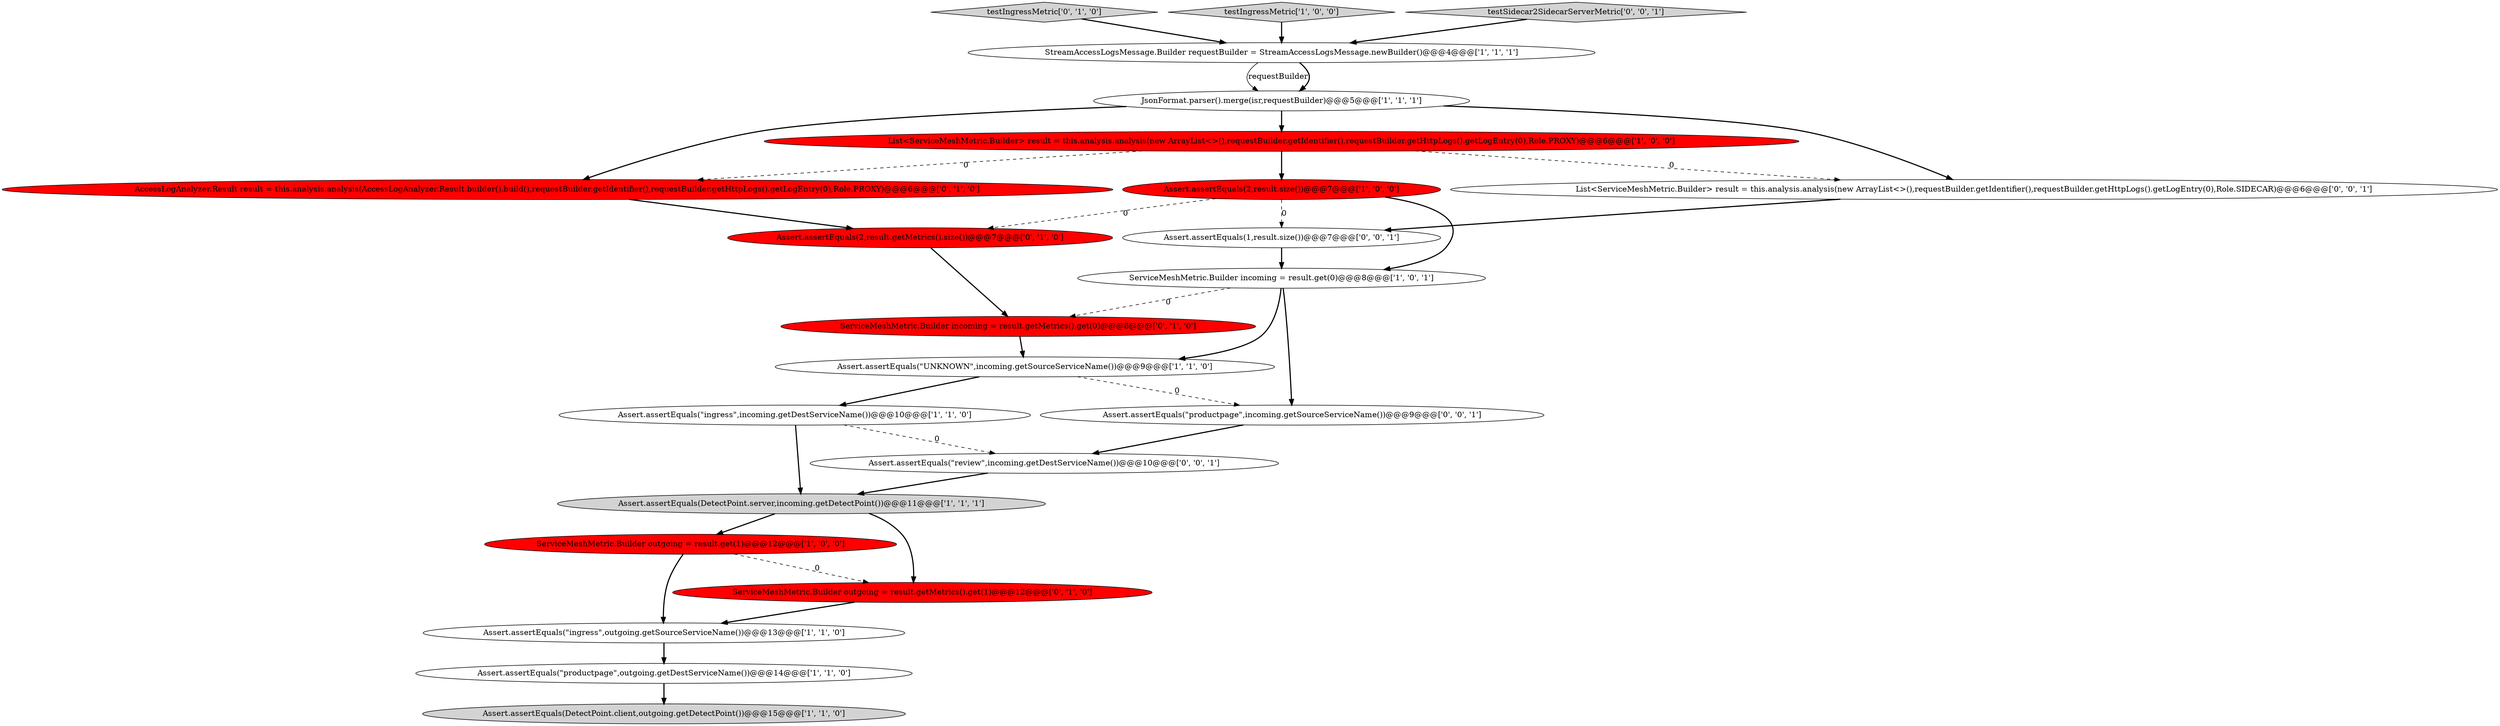 digraph {
2 [style = filled, label = "Assert.assertEquals(2,result.size())@@@7@@@['1', '0', '0']", fillcolor = red, shape = ellipse image = "AAA1AAABBB1BBB"];
11 [style = filled, label = "ServiceMeshMetric.Builder outgoing = result.get(1)@@@12@@@['1', '0', '0']", fillcolor = red, shape = ellipse image = "AAA1AAABBB1BBB"];
3 [style = filled, label = "Assert.assertEquals(\"ingress\",outgoing.getSourceServiceName())@@@13@@@['1', '1', '0']", fillcolor = white, shape = ellipse image = "AAA0AAABBB1BBB"];
6 [style = filled, label = "ServiceMeshMetric.Builder incoming = result.get(0)@@@8@@@['1', '0', '1']", fillcolor = white, shape = ellipse image = "AAA0AAABBB1BBB"];
4 [style = filled, label = "Assert.assertEquals(\"productpage\",outgoing.getDestServiceName())@@@14@@@['1', '1', '0']", fillcolor = white, shape = ellipse image = "AAA0AAABBB1BBB"];
12 [style = filled, label = "Assert.assertEquals(DetectPoint.client,outgoing.getDetectPoint())@@@15@@@['1', '1', '0']", fillcolor = lightgray, shape = ellipse image = "AAA0AAABBB1BBB"];
18 [style = filled, label = "List<ServiceMeshMetric.Builder> result = this.analysis.analysis(new ArrayList<>(),requestBuilder.getIdentifier(),requestBuilder.getHttpLogs().getLogEntry(0),Role.SIDECAR)@@@6@@@['0', '0', '1']", fillcolor = white, shape = ellipse image = "AAA0AAABBB3BBB"];
13 [style = filled, label = "Assert.assertEquals(2,result.getMetrics().size())@@@7@@@['0', '1', '0']", fillcolor = red, shape = ellipse image = "AAA1AAABBB2BBB"];
15 [style = filled, label = "ServiceMeshMetric.Builder incoming = result.getMetrics().get(0)@@@8@@@['0', '1', '0']", fillcolor = red, shape = ellipse image = "AAA1AAABBB2BBB"];
17 [style = filled, label = "testIngressMetric['0', '1', '0']", fillcolor = lightgray, shape = diamond image = "AAA0AAABBB2BBB"];
10 [style = filled, label = "Assert.assertEquals(\"UNKNOWN\",incoming.getSourceServiceName())@@@9@@@['1', '1', '0']", fillcolor = white, shape = ellipse image = "AAA0AAABBB1BBB"];
8 [style = filled, label = "testIngressMetric['1', '0', '0']", fillcolor = lightgray, shape = diamond image = "AAA0AAABBB1BBB"];
1 [style = filled, label = "Assert.assertEquals(DetectPoint.server,incoming.getDetectPoint())@@@11@@@['1', '1', '1']", fillcolor = lightgray, shape = ellipse image = "AAA0AAABBB1BBB"];
21 [style = filled, label = "Assert.assertEquals(1,result.size())@@@7@@@['0', '0', '1']", fillcolor = white, shape = ellipse image = "AAA0AAABBB3BBB"];
14 [style = filled, label = "ServiceMeshMetric.Builder outgoing = result.getMetrics().get(1)@@@12@@@['0', '1', '0']", fillcolor = red, shape = ellipse image = "AAA1AAABBB2BBB"];
22 [style = filled, label = "testSidecar2SidecarServerMetric['0', '0', '1']", fillcolor = lightgray, shape = diamond image = "AAA0AAABBB3BBB"];
5 [style = filled, label = "JsonFormat.parser().merge(isr,requestBuilder)@@@5@@@['1', '1', '1']", fillcolor = white, shape = ellipse image = "AAA0AAABBB1BBB"];
7 [style = filled, label = "Assert.assertEquals(\"ingress\",incoming.getDestServiceName())@@@10@@@['1', '1', '0']", fillcolor = white, shape = ellipse image = "AAA0AAABBB1BBB"];
0 [style = filled, label = "StreamAccessLogsMessage.Builder requestBuilder = StreamAccessLogsMessage.newBuilder()@@@4@@@['1', '1', '1']", fillcolor = white, shape = ellipse image = "AAA0AAABBB1BBB"];
20 [style = filled, label = "Assert.assertEquals(\"productpage\",incoming.getSourceServiceName())@@@9@@@['0', '0', '1']", fillcolor = white, shape = ellipse image = "AAA0AAABBB3BBB"];
19 [style = filled, label = "Assert.assertEquals(\"review\",incoming.getDestServiceName())@@@10@@@['0', '0', '1']", fillcolor = white, shape = ellipse image = "AAA0AAABBB3BBB"];
9 [style = filled, label = "List<ServiceMeshMetric.Builder> result = this.analysis.analysis(new ArrayList<>(),requestBuilder.getIdentifier(),requestBuilder.getHttpLogs().getLogEntry(0),Role.PROXY)@@@6@@@['1', '0', '0']", fillcolor = red, shape = ellipse image = "AAA1AAABBB1BBB"];
16 [style = filled, label = "AccessLogAnalyzer.Result result = this.analysis.analysis(AccessLogAnalyzer.Result.builder().build(),requestBuilder.getIdentifier(),requestBuilder.getHttpLogs().getLogEntry(0),Role.PROXY)@@@6@@@['0', '1', '0']", fillcolor = red, shape = ellipse image = "AAA1AAABBB2BBB"];
14->3 [style = bold, label=""];
16->13 [style = bold, label=""];
15->10 [style = bold, label=""];
9->16 [style = dashed, label="0"];
7->1 [style = bold, label=""];
5->9 [style = bold, label=""];
21->6 [style = bold, label=""];
9->2 [style = bold, label=""];
2->6 [style = bold, label=""];
9->18 [style = dashed, label="0"];
0->5 [style = solid, label="requestBuilder"];
5->18 [style = bold, label=""];
10->7 [style = bold, label=""];
3->4 [style = bold, label=""];
1->11 [style = bold, label=""];
8->0 [style = bold, label=""];
5->16 [style = bold, label=""];
6->20 [style = bold, label=""];
19->1 [style = bold, label=""];
17->0 [style = bold, label=""];
22->0 [style = bold, label=""];
2->21 [style = dashed, label="0"];
11->3 [style = bold, label=""];
6->15 [style = dashed, label="0"];
7->19 [style = dashed, label="0"];
2->13 [style = dashed, label="0"];
11->14 [style = dashed, label="0"];
6->10 [style = bold, label=""];
4->12 [style = bold, label=""];
10->20 [style = dashed, label="0"];
1->14 [style = bold, label=""];
13->15 [style = bold, label=""];
18->21 [style = bold, label=""];
20->19 [style = bold, label=""];
0->5 [style = bold, label=""];
}
